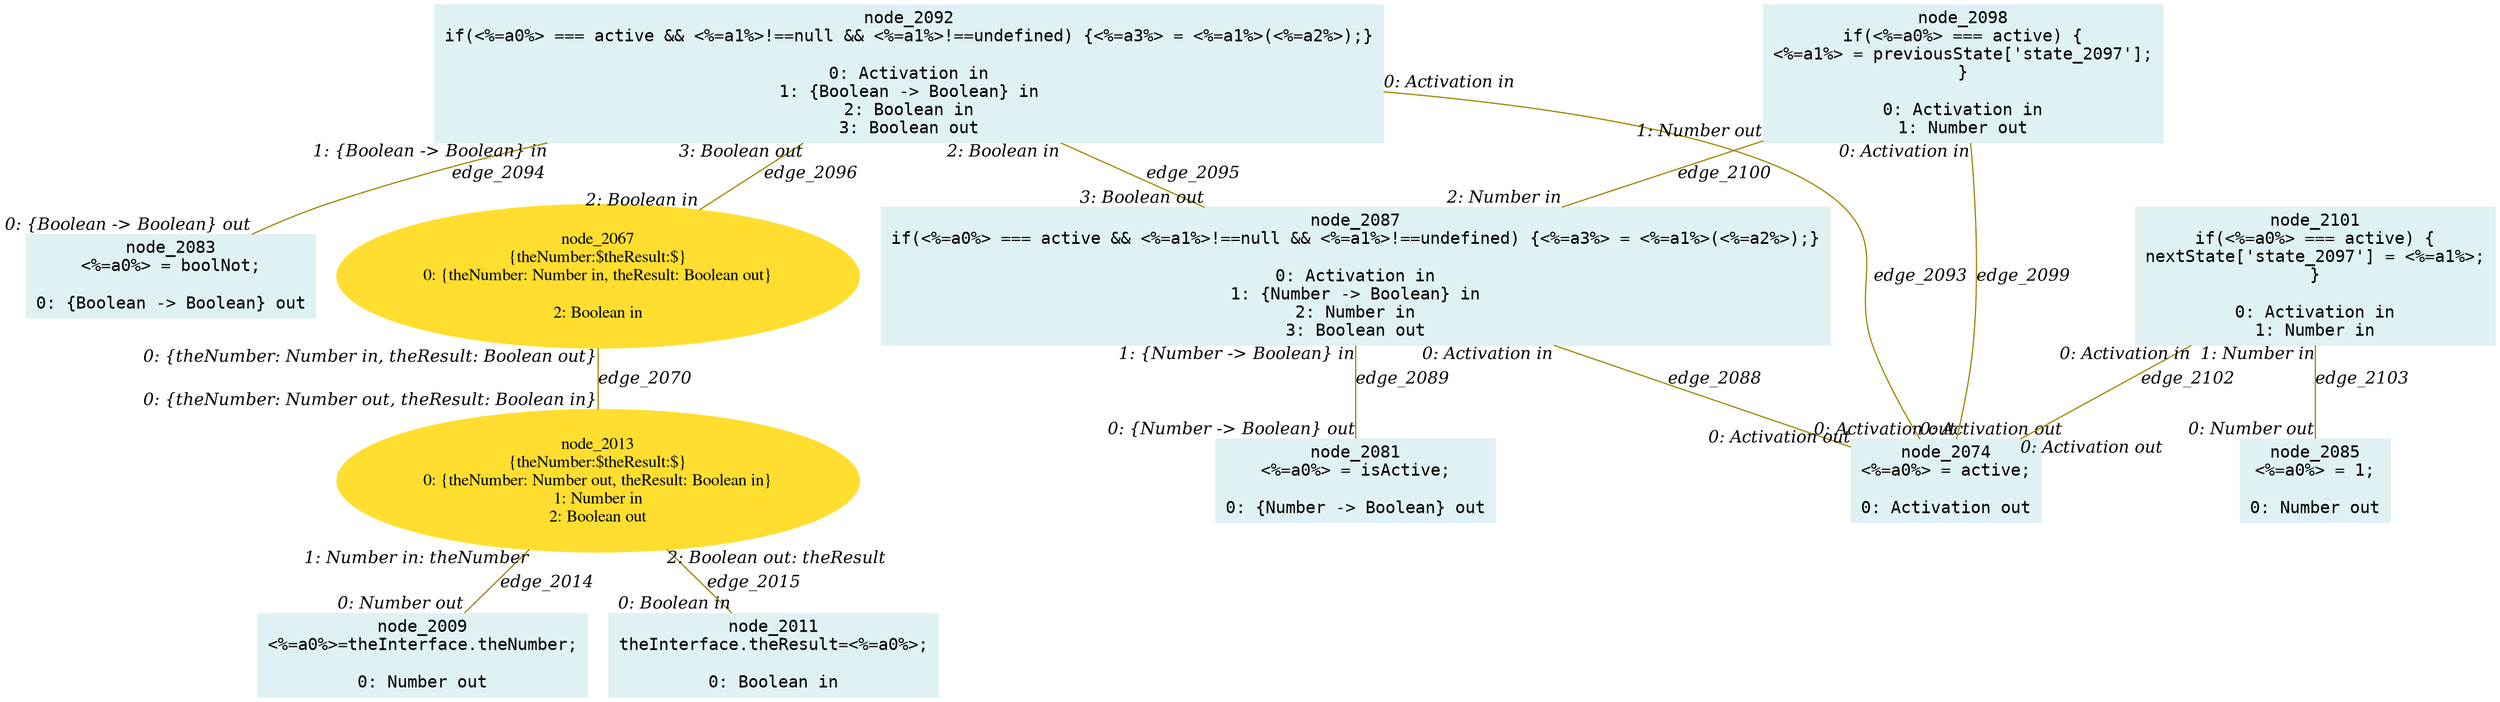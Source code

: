 digraph g{node_2009 [shape="box", style="filled", color="#dff1f2", fontname="Courier", label="node_2009
<%=a0%>=theInterface.theNumber;

0: Number out" ]
node_2011 [shape="box", style="filled", color="#dff1f2", fontname="Courier", label="node_2011
theInterface.theResult=<%=a0%>;

0: Boolean in" ]
node_2013 [shape="ellipse", style="filled", color="#ffde2f", fontname="Times", label="node_2013
{theNumber:$theResult:$}
0: {theNumber: Number out, theResult: Boolean in}
1: Number in
2: Boolean out" ]
node_2067 [shape="ellipse", style="filled", color="#ffde2f", fontname="Times", label="node_2067
{theNumber:$theResult:$}
0: {theNumber: Number in, theResult: Boolean out}

2: Boolean in" ]
node_2074 [shape="box", style="filled", color="#dff1f2", fontname="Courier", label="node_2074
<%=a0%> = active;

0: Activation out" ]
node_2081 [shape="box", style="filled", color="#dff1f2", fontname="Courier", label="node_2081
<%=a0%> = isActive;

0: {Number -> Boolean} out" ]
node_2083 [shape="box", style="filled", color="#dff1f2", fontname="Courier", label="node_2083
<%=a0%> = boolNot;

0: {Boolean -> Boolean} out" ]
node_2085 [shape="box", style="filled", color="#dff1f2", fontname="Courier", label="node_2085
<%=a0%> = 1;

0: Number out" ]
node_2087 [shape="box", style="filled", color="#dff1f2", fontname="Courier", label="node_2087
if(<%=a0%> === active && <%=a1%>!==null && <%=a1%>!==undefined) {<%=a3%> = <%=a1%>(<%=a2%>);}

0: Activation in
1: {Number -> Boolean} in
2: Number in
3: Boolean out" ]
node_2092 [shape="box", style="filled", color="#dff1f2", fontname="Courier", label="node_2092
if(<%=a0%> === active && <%=a1%>!==null && <%=a1%>!==undefined) {<%=a3%> = <%=a1%>(<%=a2%>);}

0: Activation in
1: {Boolean -> Boolean} in
2: Boolean in
3: Boolean out" ]
node_2098 [shape="box", style="filled", color="#dff1f2", fontname="Courier", label="node_2098
if(<%=a0%> === active) {
<%=a1%> = previousState['state_2097'];
}

0: Activation in
1: Number out" ]
node_2101 [shape="box", style="filled", color="#dff1f2", fontname="Courier", label="node_2101
if(<%=a0%> === active) {
nextState['state_2097'] = <%=a1%>;
}

0: Activation in
1: Number in" ]
node_2013 -> node_2009 [dir=none, arrowHead=none, fontname="Times-Italic", arrowsize=1, color="#9d8400", label="edge_2014",  headlabel="0: Number out", taillabel="1: Number in: theNumber" ]
node_2013 -> node_2011 [dir=none, arrowHead=none, fontname="Times-Italic", arrowsize=1, color="#9d8400", label="edge_2015",  headlabel="0: Boolean in", taillabel="2: Boolean out: theResult" ]
node_2067 -> node_2013 [dir=none, arrowHead=none, fontname="Times-Italic", arrowsize=1, color="#9d8400", label="edge_2070",  headlabel="0: {theNumber: Number out, theResult: Boolean in}", taillabel="0: {theNumber: Number in, theResult: Boolean out}" ]
node_2087 -> node_2074 [dir=none, arrowHead=none, fontname="Times-Italic", arrowsize=1, color="#9d8400", label="edge_2088",  headlabel="0: Activation out", taillabel="0: Activation in" ]
node_2087 -> node_2081 [dir=none, arrowHead=none, fontname="Times-Italic", arrowsize=1, color="#9d8400", label="edge_2089",  headlabel="0: {Number -> Boolean} out", taillabel="1: {Number -> Boolean} in" ]
node_2092 -> node_2074 [dir=none, arrowHead=none, fontname="Times-Italic", arrowsize=1, color="#9d8400", label="edge_2093",  headlabel="0: Activation out", taillabel="0: Activation in" ]
node_2092 -> node_2083 [dir=none, arrowHead=none, fontname="Times-Italic", arrowsize=1, color="#9d8400", label="edge_2094",  headlabel="0: {Boolean -> Boolean} out", taillabel="1: {Boolean -> Boolean} in" ]
node_2092 -> node_2087 [dir=none, arrowHead=none, fontname="Times-Italic", arrowsize=1, color="#9d8400", label="edge_2095",  headlabel="3: Boolean out", taillabel="2: Boolean in" ]
node_2092 -> node_2067 [dir=none, arrowHead=none, fontname="Times-Italic", arrowsize=1, color="#9d8400", label="edge_2096",  headlabel="2: Boolean in", taillabel="3: Boolean out" ]
node_2098 -> node_2074 [dir=none, arrowHead=none, fontname="Times-Italic", arrowsize=1, color="#9d8400", label="edge_2099",  headlabel="0: Activation out", taillabel="0: Activation in" ]
node_2098 -> node_2087 [dir=none, arrowHead=none, fontname="Times-Italic", arrowsize=1, color="#9d8400", label="edge_2100",  headlabel="2: Number in", taillabel="1: Number out" ]
node_2101 -> node_2074 [dir=none, arrowHead=none, fontname="Times-Italic", arrowsize=1, color="#9d8400", label="edge_2102",  headlabel="0: Activation out", taillabel="0: Activation in" ]
node_2101 -> node_2085 [dir=none, arrowHead=none, fontname="Times-Italic", arrowsize=1, color="#9d8400", label="edge_2103",  headlabel="0: Number out", taillabel="1: Number in" ]
}